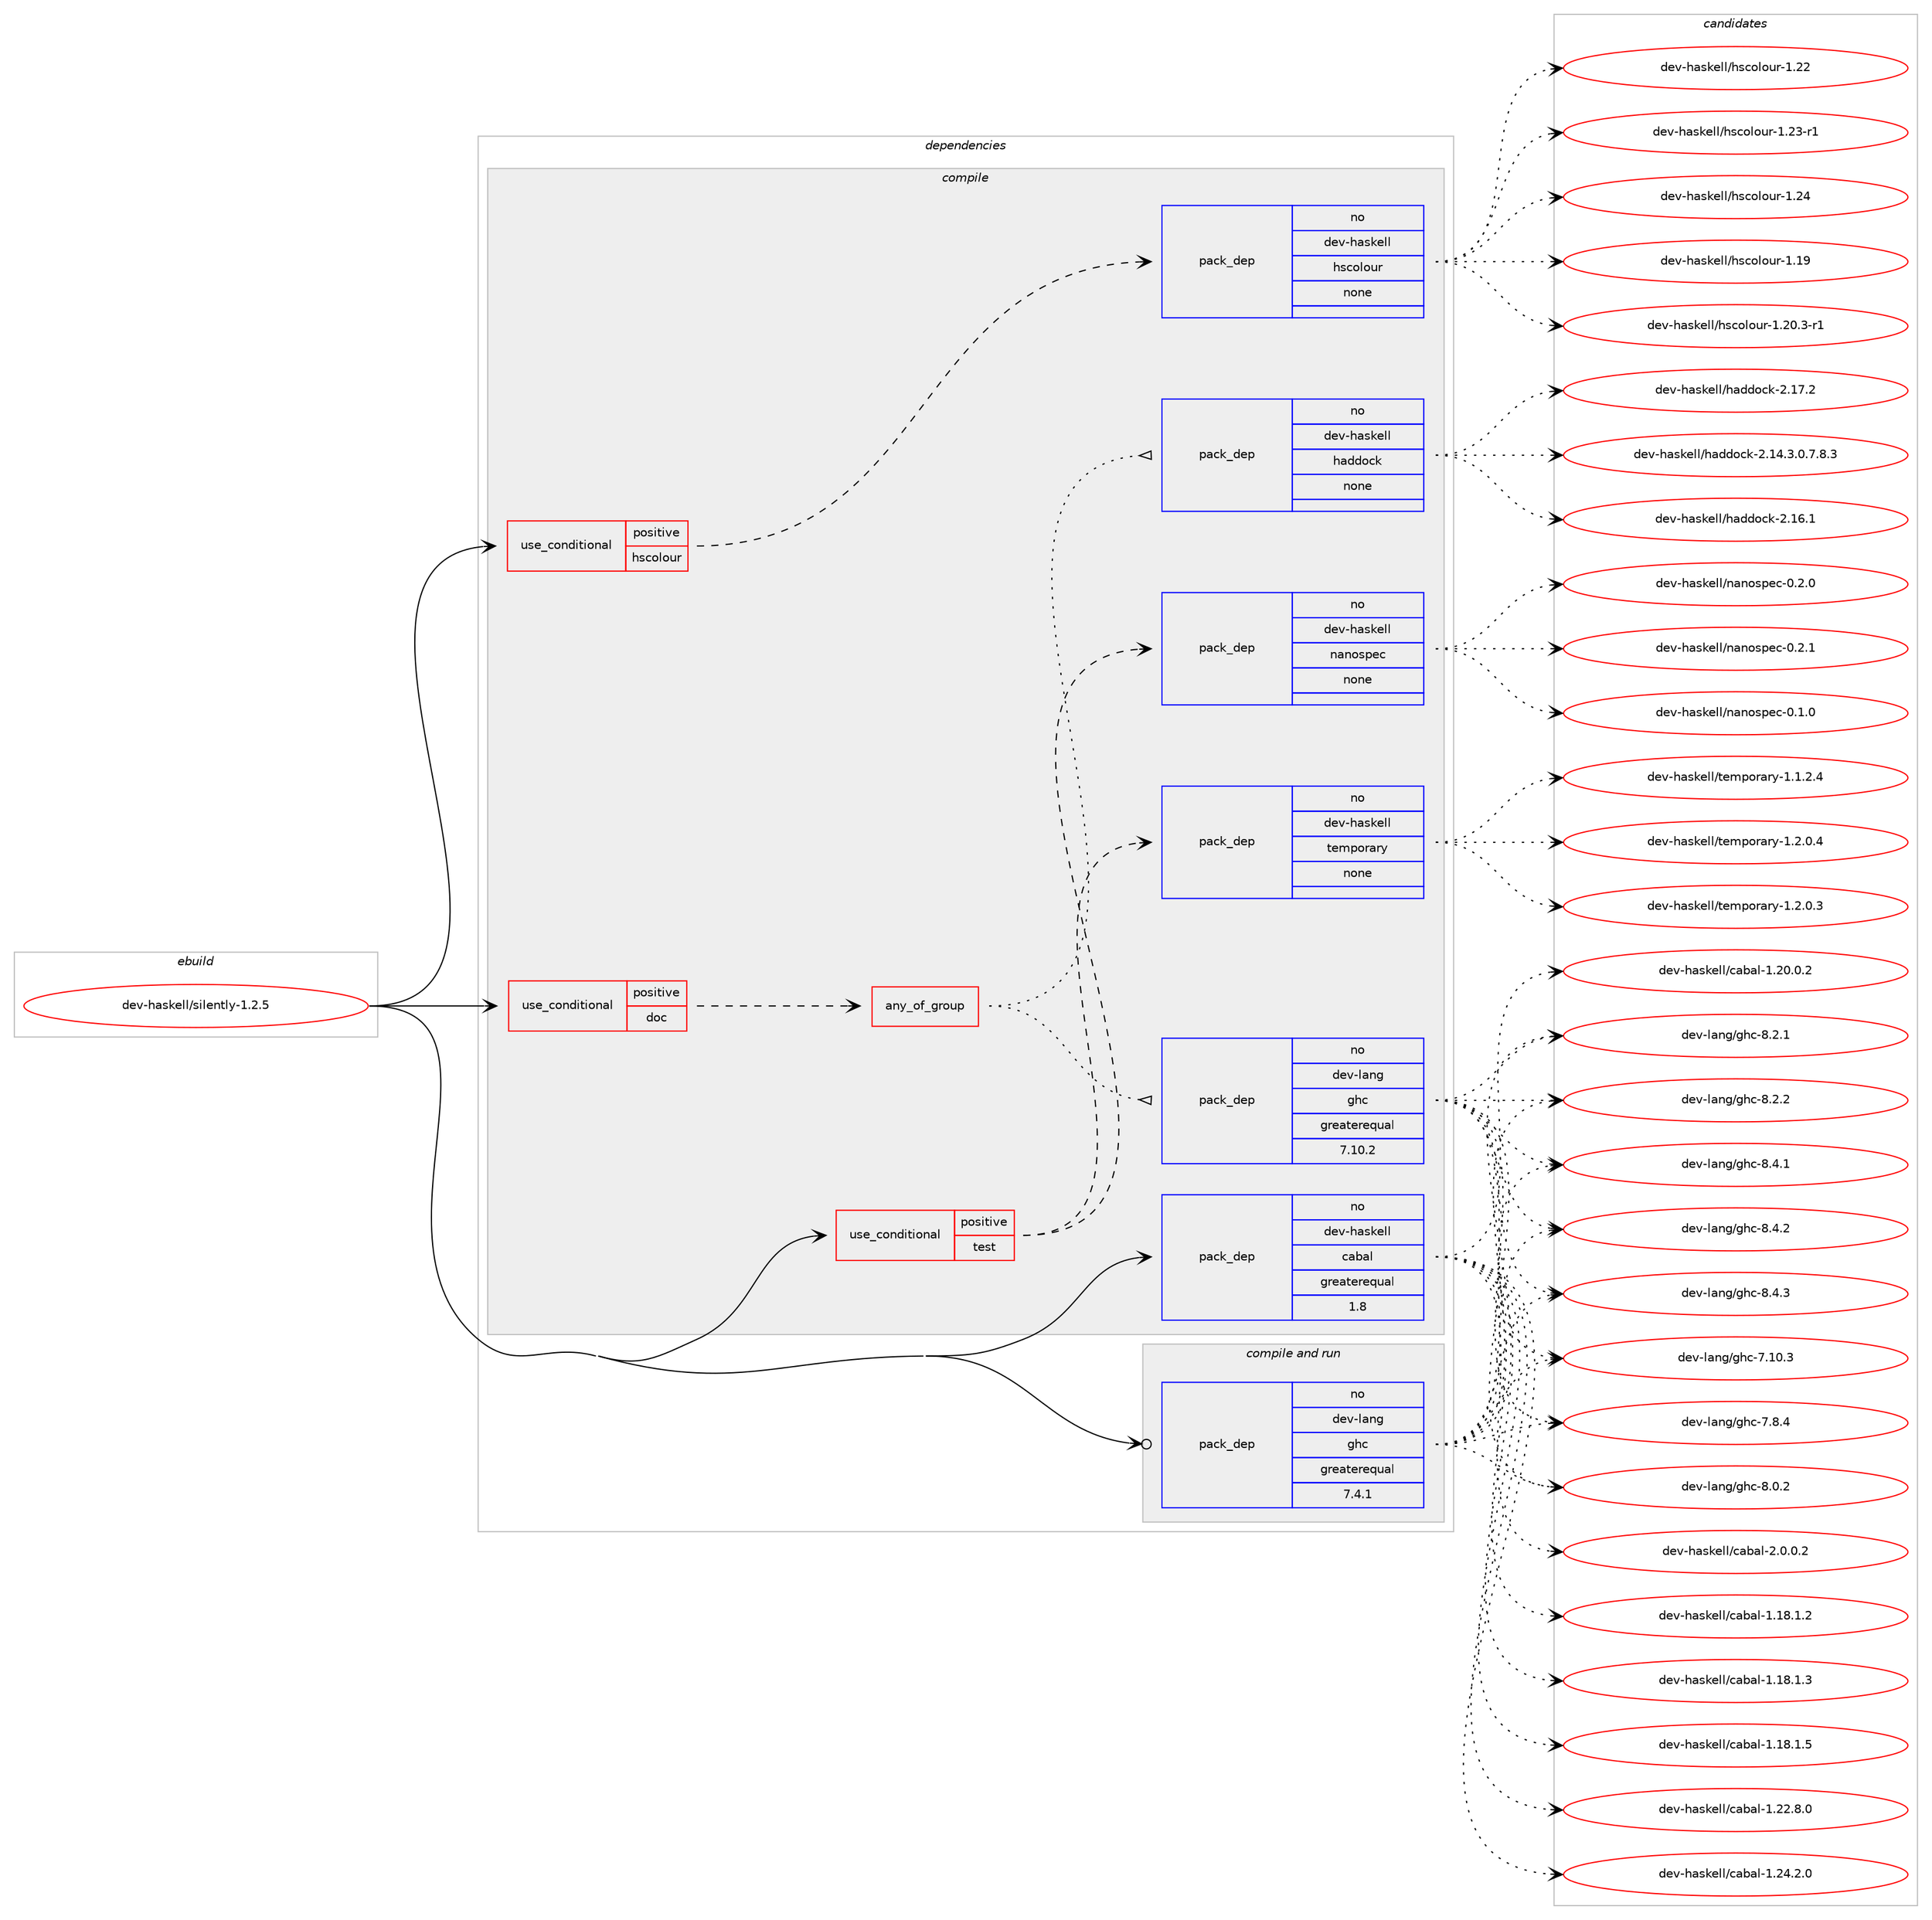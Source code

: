 digraph prolog {

# *************
# Graph options
# *************

newrank=true;
concentrate=true;
compound=true;
graph [rankdir=LR,fontname=Helvetica,fontsize=10,ranksep=1.5];#, ranksep=2.5, nodesep=0.2];
edge  [arrowhead=vee];
node  [fontname=Helvetica,fontsize=10];

# **********
# The ebuild
# **********

subgraph cluster_leftcol {
color=gray;
rank=same;
label=<<i>ebuild</i>>;
id [label="dev-haskell/silently-1.2.5", color=red, width=4, href="../dev-haskell/silently-1.2.5.svg"];
}

# ****************
# The dependencies
# ****************

subgraph cluster_midcol {
color=gray;
label=<<i>dependencies</i>>;
subgraph cluster_compile {
fillcolor="#eeeeee";
style=filled;
label=<<i>compile</i>>;
subgraph cond361410 {
dependency1343757 [label=<<TABLE BORDER="0" CELLBORDER="1" CELLSPACING="0" CELLPADDING="4"><TR><TD ROWSPAN="3" CELLPADDING="10">use_conditional</TD></TR><TR><TD>positive</TD></TR><TR><TD>doc</TD></TR></TABLE>>, shape=none, color=red];
subgraph any21528 {
dependency1343758 [label=<<TABLE BORDER="0" CELLBORDER="1" CELLSPACING="0" CELLPADDING="4"><TR><TD CELLPADDING="10">any_of_group</TD></TR></TABLE>>, shape=none, color=red];subgraph pack960267 {
dependency1343759 [label=<<TABLE BORDER="0" CELLBORDER="1" CELLSPACING="0" CELLPADDING="4" WIDTH="220"><TR><TD ROWSPAN="6" CELLPADDING="30">pack_dep</TD></TR><TR><TD WIDTH="110">no</TD></TR><TR><TD>dev-haskell</TD></TR><TR><TD>haddock</TD></TR><TR><TD>none</TD></TR><TR><TD></TD></TR></TABLE>>, shape=none, color=blue];
}
dependency1343758:e -> dependency1343759:w [weight=20,style="dotted",arrowhead="oinv"];
subgraph pack960268 {
dependency1343760 [label=<<TABLE BORDER="0" CELLBORDER="1" CELLSPACING="0" CELLPADDING="4" WIDTH="220"><TR><TD ROWSPAN="6" CELLPADDING="30">pack_dep</TD></TR><TR><TD WIDTH="110">no</TD></TR><TR><TD>dev-lang</TD></TR><TR><TD>ghc</TD></TR><TR><TD>greaterequal</TD></TR><TR><TD>7.10.2</TD></TR></TABLE>>, shape=none, color=blue];
}
dependency1343758:e -> dependency1343760:w [weight=20,style="dotted",arrowhead="oinv"];
}
dependency1343757:e -> dependency1343758:w [weight=20,style="dashed",arrowhead="vee"];
}
id:e -> dependency1343757:w [weight=20,style="solid",arrowhead="vee"];
subgraph cond361411 {
dependency1343761 [label=<<TABLE BORDER="0" CELLBORDER="1" CELLSPACING="0" CELLPADDING="4"><TR><TD ROWSPAN="3" CELLPADDING="10">use_conditional</TD></TR><TR><TD>positive</TD></TR><TR><TD>hscolour</TD></TR></TABLE>>, shape=none, color=red];
subgraph pack960269 {
dependency1343762 [label=<<TABLE BORDER="0" CELLBORDER="1" CELLSPACING="0" CELLPADDING="4" WIDTH="220"><TR><TD ROWSPAN="6" CELLPADDING="30">pack_dep</TD></TR><TR><TD WIDTH="110">no</TD></TR><TR><TD>dev-haskell</TD></TR><TR><TD>hscolour</TD></TR><TR><TD>none</TD></TR><TR><TD></TD></TR></TABLE>>, shape=none, color=blue];
}
dependency1343761:e -> dependency1343762:w [weight=20,style="dashed",arrowhead="vee"];
}
id:e -> dependency1343761:w [weight=20,style="solid",arrowhead="vee"];
subgraph cond361412 {
dependency1343763 [label=<<TABLE BORDER="0" CELLBORDER="1" CELLSPACING="0" CELLPADDING="4"><TR><TD ROWSPAN="3" CELLPADDING="10">use_conditional</TD></TR><TR><TD>positive</TD></TR><TR><TD>test</TD></TR></TABLE>>, shape=none, color=red];
subgraph pack960270 {
dependency1343764 [label=<<TABLE BORDER="0" CELLBORDER="1" CELLSPACING="0" CELLPADDING="4" WIDTH="220"><TR><TD ROWSPAN="6" CELLPADDING="30">pack_dep</TD></TR><TR><TD WIDTH="110">no</TD></TR><TR><TD>dev-haskell</TD></TR><TR><TD>nanospec</TD></TR><TR><TD>none</TD></TR><TR><TD></TD></TR></TABLE>>, shape=none, color=blue];
}
dependency1343763:e -> dependency1343764:w [weight=20,style="dashed",arrowhead="vee"];
subgraph pack960271 {
dependency1343765 [label=<<TABLE BORDER="0" CELLBORDER="1" CELLSPACING="0" CELLPADDING="4" WIDTH="220"><TR><TD ROWSPAN="6" CELLPADDING="30">pack_dep</TD></TR><TR><TD WIDTH="110">no</TD></TR><TR><TD>dev-haskell</TD></TR><TR><TD>temporary</TD></TR><TR><TD>none</TD></TR><TR><TD></TD></TR></TABLE>>, shape=none, color=blue];
}
dependency1343763:e -> dependency1343765:w [weight=20,style="dashed",arrowhead="vee"];
}
id:e -> dependency1343763:w [weight=20,style="solid",arrowhead="vee"];
subgraph pack960272 {
dependency1343766 [label=<<TABLE BORDER="0" CELLBORDER="1" CELLSPACING="0" CELLPADDING="4" WIDTH="220"><TR><TD ROWSPAN="6" CELLPADDING="30">pack_dep</TD></TR><TR><TD WIDTH="110">no</TD></TR><TR><TD>dev-haskell</TD></TR><TR><TD>cabal</TD></TR><TR><TD>greaterequal</TD></TR><TR><TD>1.8</TD></TR></TABLE>>, shape=none, color=blue];
}
id:e -> dependency1343766:w [weight=20,style="solid",arrowhead="vee"];
}
subgraph cluster_compileandrun {
fillcolor="#eeeeee";
style=filled;
label=<<i>compile and run</i>>;
subgraph pack960273 {
dependency1343767 [label=<<TABLE BORDER="0" CELLBORDER="1" CELLSPACING="0" CELLPADDING="4" WIDTH="220"><TR><TD ROWSPAN="6" CELLPADDING="30">pack_dep</TD></TR><TR><TD WIDTH="110">no</TD></TR><TR><TD>dev-lang</TD></TR><TR><TD>ghc</TD></TR><TR><TD>greaterequal</TD></TR><TR><TD>7.4.1</TD></TR></TABLE>>, shape=none, color=blue];
}
id:e -> dependency1343767:w [weight=20,style="solid",arrowhead="odotvee"];
}
subgraph cluster_run {
fillcolor="#eeeeee";
style=filled;
label=<<i>run</i>>;
}
}

# **************
# The candidates
# **************

subgraph cluster_choices {
rank=same;
color=gray;
label=<<i>candidates</i>>;

subgraph choice960267 {
color=black;
nodesep=1;
choice1001011184510497115107101108108471049710010011199107455046495246514648465546564651 [label="dev-haskell/haddock-2.14.3.0.7.8.3", color=red, width=4,href="../dev-haskell/haddock-2.14.3.0.7.8.3.svg"];
choice100101118451049711510710110810847104971001001119910745504649544649 [label="dev-haskell/haddock-2.16.1", color=red, width=4,href="../dev-haskell/haddock-2.16.1.svg"];
choice100101118451049711510710110810847104971001001119910745504649554650 [label="dev-haskell/haddock-2.17.2", color=red, width=4,href="../dev-haskell/haddock-2.17.2.svg"];
dependency1343759:e -> choice1001011184510497115107101108108471049710010011199107455046495246514648465546564651:w [style=dotted,weight="100"];
dependency1343759:e -> choice100101118451049711510710110810847104971001001119910745504649544649:w [style=dotted,weight="100"];
dependency1343759:e -> choice100101118451049711510710110810847104971001001119910745504649554650:w [style=dotted,weight="100"];
}
subgraph choice960268 {
color=black;
nodesep=1;
choice1001011184510897110103471031049945554649484651 [label="dev-lang/ghc-7.10.3", color=red, width=4,href="../dev-lang/ghc-7.10.3.svg"];
choice10010111845108971101034710310499455546564652 [label="dev-lang/ghc-7.8.4", color=red, width=4,href="../dev-lang/ghc-7.8.4.svg"];
choice10010111845108971101034710310499455646484650 [label="dev-lang/ghc-8.0.2", color=red, width=4,href="../dev-lang/ghc-8.0.2.svg"];
choice10010111845108971101034710310499455646504649 [label="dev-lang/ghc-8.2.1", color=red, width=4,href="../dev-lang/ghc-8.2.1.svg"];
choice10010111845108971101034710310499455646504650 [label="dev-lang/ghc-8.2.2", color=red, width=4,href="../dev-lang/ghc-8.2.2.svg"];
choice10010111845108971101034710310499455646524649 [label="dev-lang/ghc-8.4.1", color=red, width=4,href="../dev-lang/ghc-8.4.1.svg"];
choice10010111845108971101034710310499455646524650 [label="dev-lang/ghc-8.4.2", color=red, width=4,href="../dev-lang/ghc-8.4.2.svg"];
choice10010111845108971101034710310499455646524651 [label="dev-lang/ghc-8.4.3", color=red, width=4,href="../dev-lang/ghc-8.4.3.svg"];
dependency1343760:e -> choice1001011184510897110103471031049945554649484651:w [style=dotted,weight="100"];
dependency1343760:e -> choice10010111845108971101034710310499455546564652:w [style=dotted,weight="100"];
dependency1343760:e -> choice10010111845108971101034710310499455646484650:w [style=dotted,weight="100"];
dependency1343760:e -> choice10010111845108971101034710310499455646504649:w [style=dotted,weight="100"];
dependency1343760:e -> choice10010111845108971101034710310499455646504650:w [style=dotted,weight="100"];
dependency1343760:e -> choice10010111845108971101034710310499455646524649:w [style=dotted,weight="100"];
dependency1343760:e -> choice10010111845108971101034710310499455646524650:w [style=dotted,weight="100"];
dependency1343760:e -> choice10010111845108971101034710310499455646524651:w [style=dotted,weight="100"];
}
subgraph choice960269 {
color=black;
nodesep=1;
choice100101118451049711510710110810847104115991111081111171144549464957 [label="dev-haskell/hscolour-1.19", color=red, width=4,href="../dev-haskell/hscolour-1.19.svg"];
choice10010111845104971151071011081084710411599111108111117114454946504846514511449 [label="dev-haskell/hscolour-1.20.3-r1", color=red, width=4,href="../dev-haskell/hscolour-1.20.3-r1.svg"];
choice100101118451049711510710110810847104115991111081111171144549465050 [label="dev-haskell/hscolour-1.22", color=red, width=4,href="../dev-haskell/hscolour-1.22.svg"];
choice1001011184510497115107101108108471041159911110811111711445494650514511449 [label="dev-haskell/hscolour-1.23-r1", color=red, width=4,href="../dev-haskell/hscolour-1.23-r1.svg"];
choice100101118451049711510710110810847104115991111081111171144549465052 [label="dev-haskell/hscolour-1.24", color=red, width=4,href="../dev-haskell/hscolour-1.24.svg"];
dependency1343762:e -> choice100101118451049711510710110810847104115991111081111171144549464957:w [style=dotted,weight="100"];
dependency1343762:e -> choice10010111845104971151071011081084710411599111108111117114454946504846514511449:w [style=dotted,weight="100"];
dependency1343762:e -> choice100101118451049711510710110810847104115991111081111171144549465050:w [style=dotted,weight="100"];
dependency1343762:e -> choice1001011184510497115107101108108471041159911110811111711445494650514511449:w [style=dotted,weight="100"];
dependency1343762:e -> choice100101118451049711510710110810847104115991111081111171144549465052:w [style=dotted,weight="100"];
}
subgraph choice960270 {
color=black;
nodesep=1;
choice1001011184510497115107101108108471109711011111511210199454846494648 [label="dev-haskell/nanospec-0.1.0", color=red, width=4,href="../dev-haskell/nanospec-0.1.0.svg"];
choice1001011184510497115107101108108471109711011111511210199454846504648 [label="dev-haskell/nanospec-0.2.0", color=red, width=4,href="../dev-haskell/nanospec-0.2.0.svg"];
choice1001011184510497115107101108108471109711011111511210199454846504649 [label="dev-haskell/nanospec-0.2.1", color=red, width=4,href="../dev-haskell/nanospec-0.2.1.svg"];
dependency1343764:e -> choice1001011184510497115107101108108471109711011111511210199454846494648:w [style=dotted,weight="100"];
dependency1343764:e -> choice1001011184510497115107101108108471109711011111511210199454846504648:w [style=dotted,weight="100"];
dependency1343764:e -> choice1001011184510497115107101108108471109711011111511210199454846504649:w [style=dotted,weight="100"];
}
subgraph choice960271 {
color=black;
nodesep=1;
choice100101118451049711510710110810847116101109112111114971141214549464946504652 [label="dev-haskell/temporary-1.1.2.4", color=red, width=4,href="../dev-haskell/temporary-1.1.2.4.svg"];
choice100101118451049711510710110810847116101109112111114971141214549465046484651 [label="dev-haskell/temporary-1.2.0.3", color=red, width=4,href="../dev-haskell/temporary-1.2.0.3.svg"];
choice100101118451049711510710110810847116101109112111114971141214549465046484652 [label="dev-haskell/temporary-1.2.0.4", color=red, width=4,href="../dev-haskell/temporary-1.2.0.4.svg"];
dependency1343765:e -> choice100101118451049711510710110810847116101109112111114971141214549464946504652:w [style=dotted,weight="100"];
dependency1343765:e -> choice100101118451049711510710110810847116101109112111114971141214549465046484651:w [style=dotted,weight="100"];
dependency1343765:e -> choice100101118451049711510710110810847116101109112111114971141214549465046484652:w [style=dotted,weight="100"];
}
subgraph choice960272 {
color=black;
nodesep=1;
choice10010111845104971151071011081084799979897108454946495646494650 [label="dev-haskell/cabal-1.18.1.2", color=red, width=4,href="../dev-haskell/cabal-1.18.1.2.svg"];
choice10010111845104971151071011081084799979897108454946495646494651 [label="dev-haskell/cabal-1.18.1.3", color=red, width=4,href="../dev-haskell/cabal-1.18.1.3.svg"];
choice10010111845104971151071011081084799979897108454946495646494653 [label="dev-haskell/cabal-1.18.1.5", color=red, width=4,href="../dev-haskell/cabal-1.18.1.5.svg"];
choice10010111845104971151071011081084799979897108454946504846484650 [label="dev-haskell/cabal-1.20.0.2", color=red, width=4,href="../dev-haskell/cabal-1.20.0.2.svg"];
choice10010111845104971151071011081084799979897108454946505046564648 [label="dev-haskell/cabal-1.22.8.0", color=red, width=4,href="../dev-haskell/cabal-1.22.8.0.svg"];
choice10010111845104971151071011081084799979897108454946505246504648 [label="dev-haskell/cabal-1.24.2.0", color=red, width=4,href="../dev-haskell/cabal-1.24.2.0.svg"];
choice100101118451049711510710110810847999798971084550464846484650 [label="dev-haskell/cabal-2.0.0.2", color=red, width=4,href="../dev-haskell/cabal-2.0.0.2.svg"];
dependency1343766:e -> choice10010111845104971151071011081084799979897108454946495646494650:w [style=dotted,weight="100"];
dependency1343766:e -> choice10010111845104971151071011081084799979897108454946495646494651:w [style=dotted,weight="100"];
dependency1343766:e -> choice10010111845104971151071011081084799979897108454946495646494653:w [style=dotted,weight="100"];
dependency1343766:e -> choice10010111845104971151071011081084799979897108454946504846484650:w [style=dotted,weight="100"];
dependency1343766:e -> choice10010111845104971151071011081084799979897108454946505046564648:w [style=dotted,weight="100"];
dependency1343766:e -> choice10010111845104971151071011081084799979897108454946505246504648:w [style=dotted,weight="100"];
dependency1343766:e -> choice100101118451049711510710110810847999798971084550464846484650:w [style=dotted,weight="100"];
}
subgraph choice960273 {
color=black;
nodesep=1;
choice1001011184510897110103471031049945554649484651 [label="dev-lang/ghc-7.10.3", color=red, width=4,href="../dev-lang/ghc-7.10.3.svg"];
choice10010111845108971101034710310499455546564652 [label="dev-lang/ghc-7.8.4", color=red, width=4,href="../dev-lang/ghc-7.8.4.svg"];
choice10010111845108971101034710310499455646484650 [label="dev-lang/ghc-8.0.2", color=red, width=4,href="../dev-lang/ghc-8.0.2.svg"];
choice10010111845108971101034710310499455646504649 [label="dev-lang/ghc-8.2.1", color=red, width=4,href="../dev-lang/ghc-8.2.1.svg"];
choice10010111845108971101034710310499455646504650 [label="dev-lang/ghc-8.2.2", color=red, width=4,href="../dev-lang/ghc-8.2.2.svg"];
choice10010111845108971101034710310499455646524649 [label="dev-lang/ghc-8.4.1", color=red, width=4,href="../dev-lang/ghc-8.4.1.svg"];
choice10010111845108971101034710310499455646524650 [label="dev-lang/ghc-8.4.2", color=red, width=4,href="../dev-lang/ghc-8.4.2.svg"];
choice10010111845108971101034710310499455646524651 [label="dev-lang/ghc-8.4.3", color=red, width=4,href="../dev-lang/ghc-8.4.3.svg"];
dependency1343767:e -> choice1001011184510897110103471031049945554649484651:w [style=dotted,weight="100"];
dependency1343767:e -> choice10010111845108971101034710310499455546564652:w [style=dotted,weight="100"];
dependency1343767:e -> choice10010111845108971101034710310499455646484650:w [style=dotted,weight="100"];
dependency1343767:e -> choice10010111845108971101034710310499455646504649:w [style=dotted,weight="100"];
dependency1343767:e -> choice10010111845108971101034710310499455646504650:w [style=dotted,weight="100"];
dependency1343767:e -> choice10010111845108971101034710310499455646524649:w [style=dotted,weight="100"];
dependency1343767:e -> choice10010111845108971101034710310499455646524650:w [style=dotted,weight="100"];
dependency1343767:e -> choice10010111845108971101034710310499455646524651:w [style=dotted,weight="100"];
}
}

}
